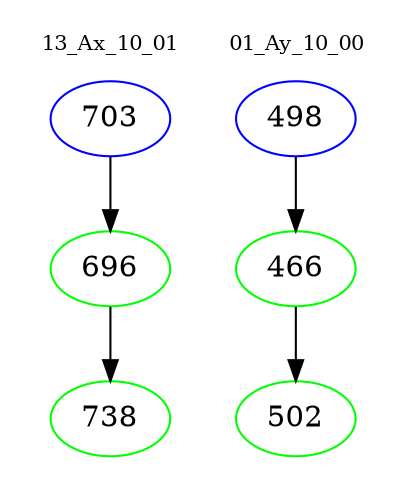 digraph{
subgraph cluster_0 {
color = white
label = "13_Ax_10_01";
fontsize=10;
T0_703 [label="703", color="blue"]
T0_703 -> T0_696 [color="black"]
T0_696 [label="696", color="green"]
T0_696 -> T0_738 [color="black"]
T0_738 [label="738", color="green"]
}
subgraph cluster_1 {
color = white
label = "01_Ay_10_00";
fontsize=10;
T1_498 [label="498", color="blue"]
T1_498 -> T1_466 [color="black"]
T1_466 [label="466", color="green"]
T1_466 -> T1_502 [color="black"]
T1_502 [label="502", color="green"]
}
}
